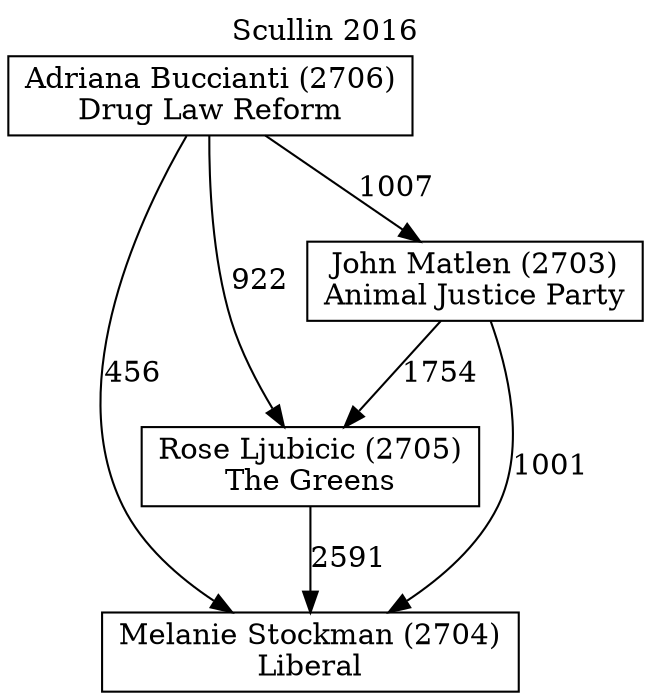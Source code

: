 // House preference flow
digraph "Melanie Stockman (2704)_Scullin_2016" {
	graph [label="Scullin 2016" labelloc=t mclimit=10]
	node [shape=box]
	"Melanie Stockman (2704)" [label="Melanie Stockman (2704)
Liberal"]
	"Rose Ljubicic (2705)" [label="Rose Ljubicic (2705)
The Greens"]
	"John Matlen (2703)" [label="John Matlen (2703)
Animal Justice Party"]
	"Adriana Buccianti (2706)" [label="Adriana Buccianti (2706)
Drug Law Reform"]
	"Rose Ljubicic (2705)" -> "Melanie Stockman (2704)" [label=2591]
	"John Matlen (2703)" -> "Rose Ljubicic (2705)" [label=1754]
	"Adriana Buccianti (2706)" -> "John Matlen (2703)" [label=1007]
	"John Matlen (2703)" -> "Melanie Stockman (2704)" [label=1001]
	"Adriana Buccianti (2706)" -> "Melanie Stockman (2704)" [label=456]
	"Adriana Buccianti (2706)" -> "Rose Ljubicic (2705)" [label=922]
}

